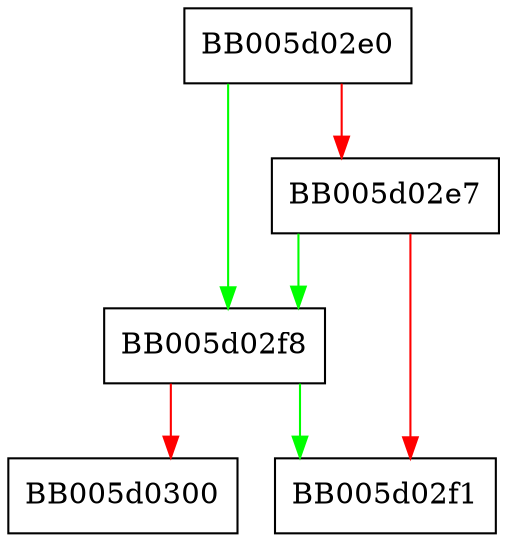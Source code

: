 digraph EVP_PKEY_save_parameters {
  node [shape="box"];
  graph [splines=ortho];
  BB005d02e0 -> BB005d02f8 [color="green"];
  BB005d02e0 -> BB005d02e7 [color="red"];
  BB005d02e7 -> BB005d02f8 [color="green"];
  BB005d02e7 -> BB005d02f1 [color="red"];
  BB005d02f8 -> BB005d02f1 [color="green"];
  BB005d02f8 -> BB005d0300 [color="red"];
}